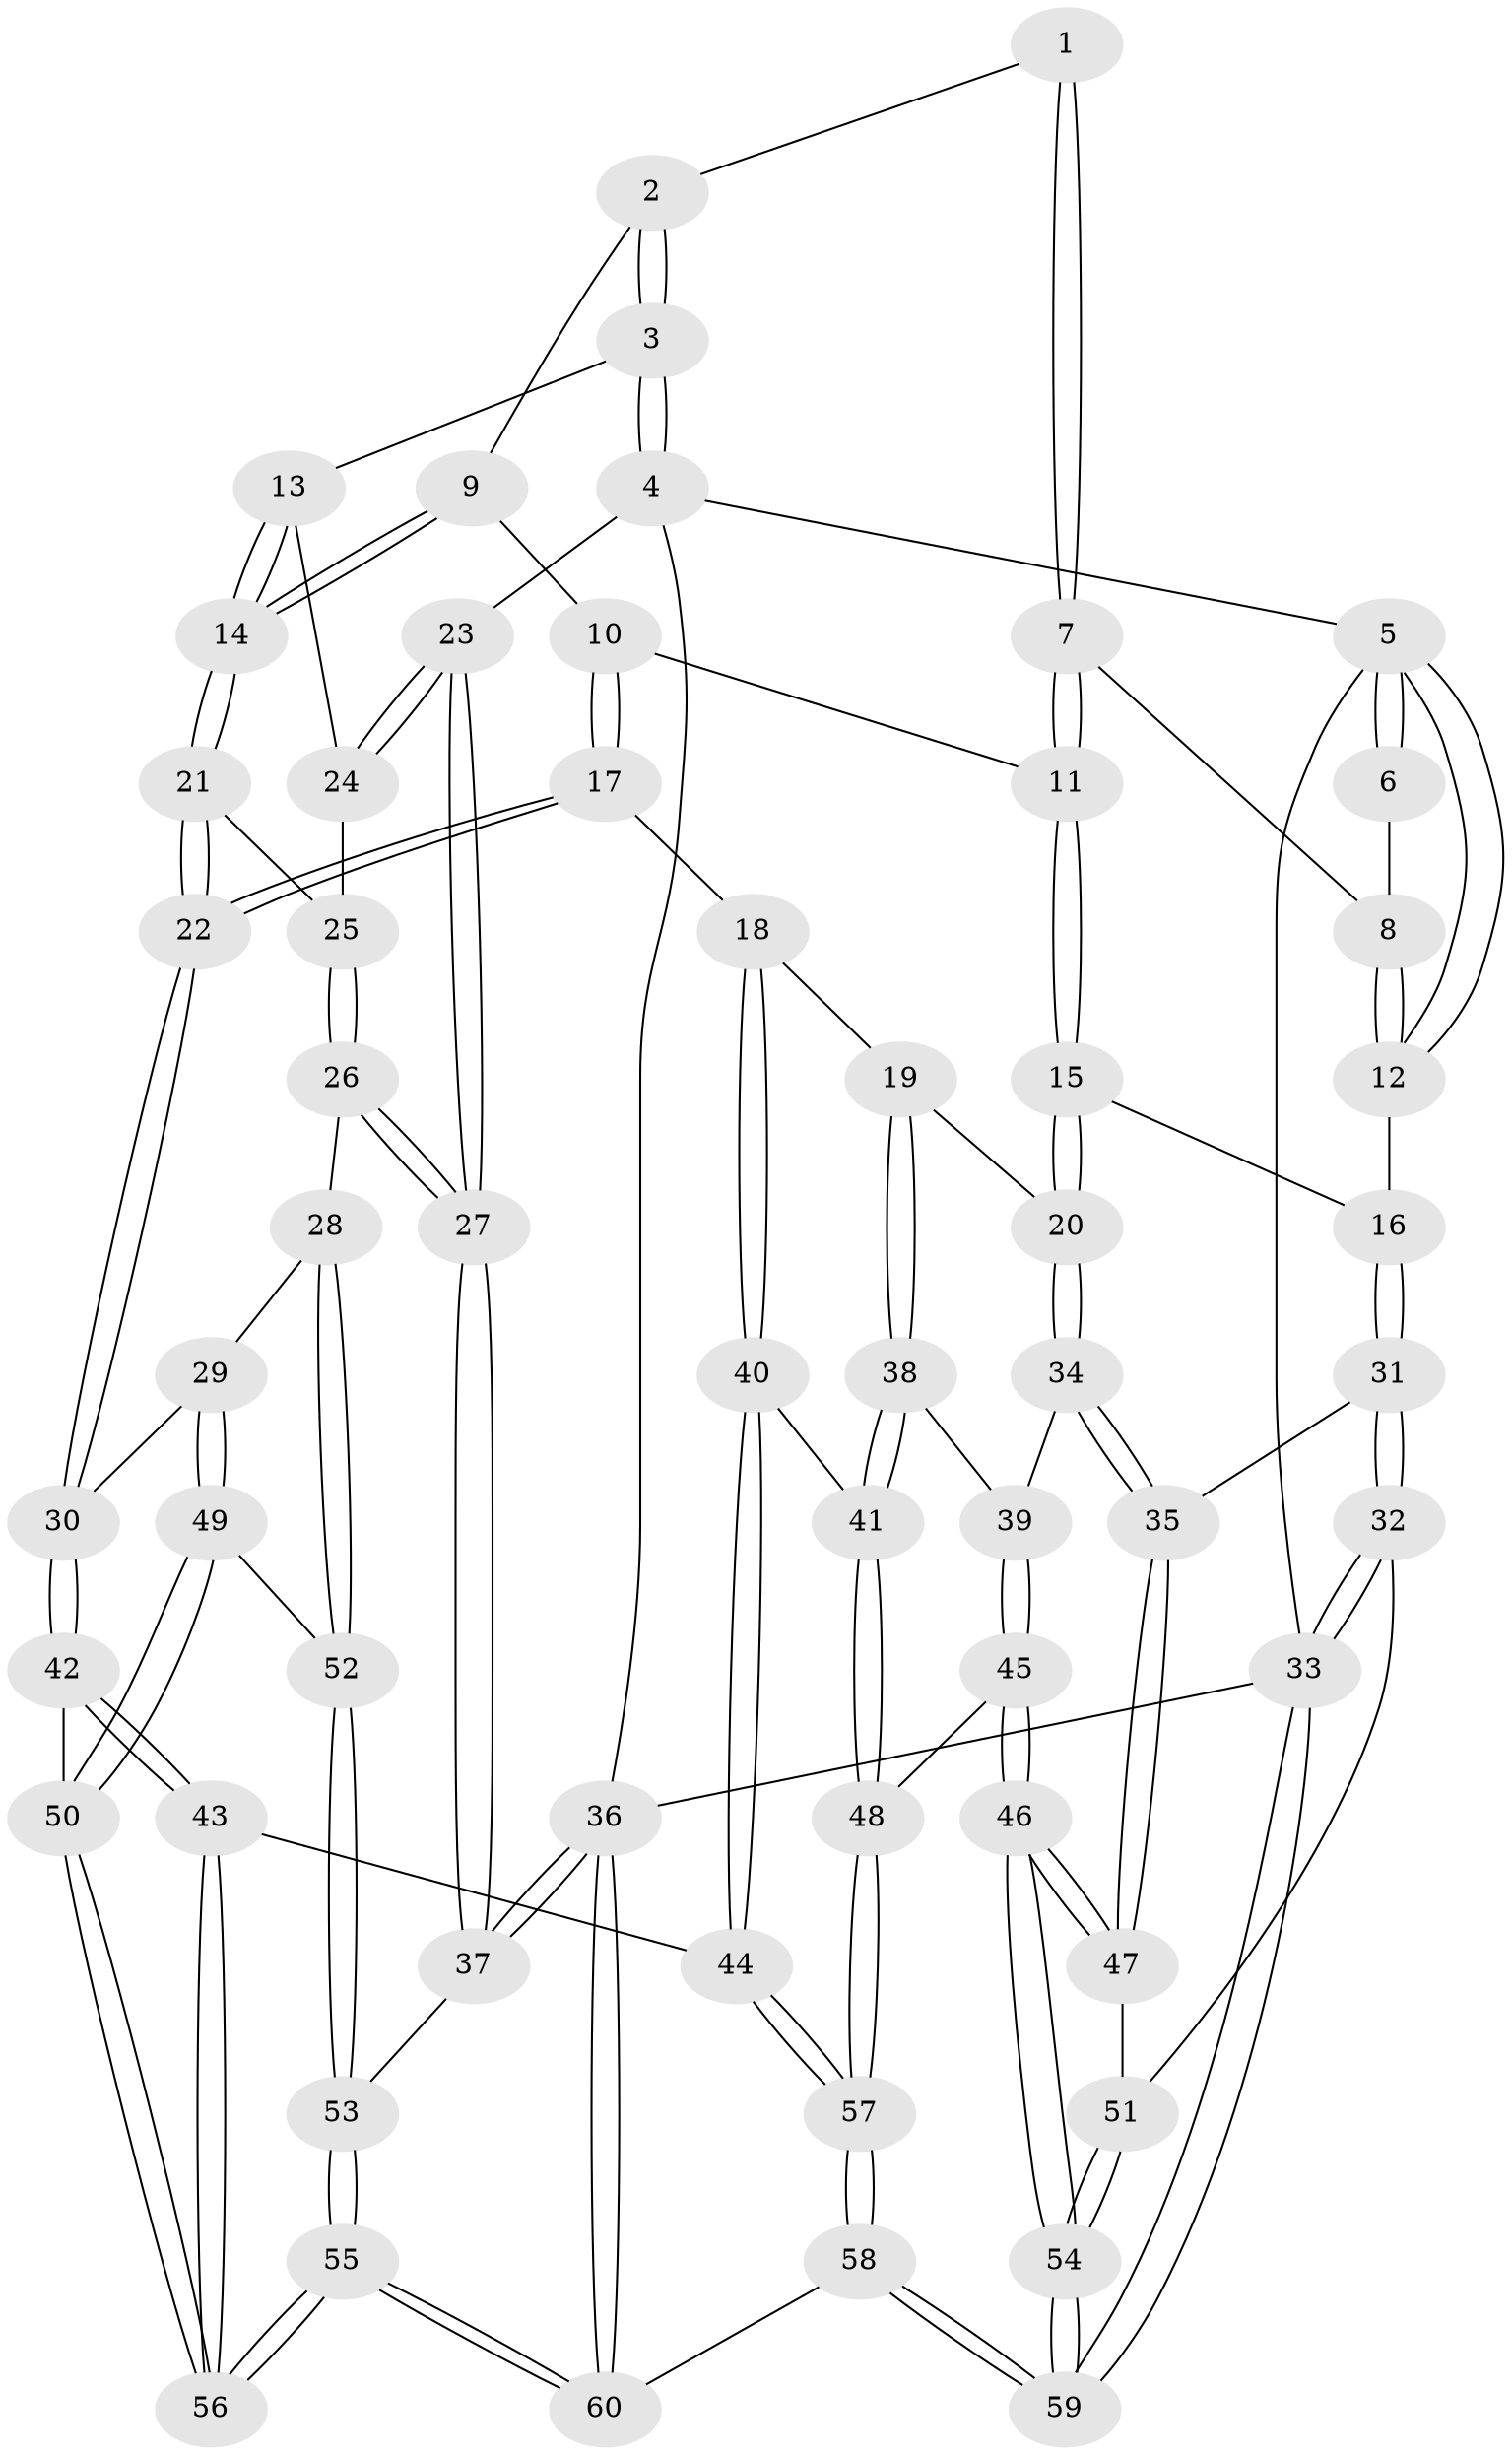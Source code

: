 // Generated by graph-tools (version 1.1) at 2025/27/03/15/25 16:27:57]
// undirected, 60 vertices, 147 edges
graph export_dot {
graph [start="1"]
  node [color=gray90,style=filled];
  1 [pos="+0.5013220105364533+0"];
  2 [pos="+0.5575335061801846+0"];
  3 [pos="+0.8456296025454064+0"];
  4 [pos="+1+0"];
  5 [pos="+0+0"];
  6 [pos="+0.4576313622272858+0"];
  7 [pos="+0.3567288371711396+0.22700816306421834"];
  8 [pos="+0.2876552381154607+0.13799906183707622"];
  9 [pos="+0.5130848103064404+0.14830636532334776"];
  10 [pos="+0.4372248218541912+0.259503813548069"];
  11 [pos="+0.3691769548342749+0.25153743026586123"];
  12 [pos="+0+0.05025108450212212"];
  13 [pos="+0.758040211210397+0.237110002186113"];
  14 [pos="+0.7085455727616574+0.2817718207448623"];
  15 [pos="+0.23288860298365036+0.3813481791941739"];
  16 [pos="+0+0.08748514694349147"];
  17 [pos="+0.5877029117111154+0.42834131471488257"];
  18 [pos="+0.4985317409147364+0.47469444948642814"];
  19 [pos="+0.49404609739845207+0.4757831608767752"];
  20 [pos="+0.252299723213872+0.4522483750979889"];
  21 [pos="+0.6270058964328019+0.40412174985000027"];
  22 [pos="+0.5995700114981917+0.4297792329996769"];
  23 [pos="+1+0.24475407593357817"];
  24 [pos="+0.8766723983087102+0.32086444401491887"];
  25 [pos="+0.8915165654924575+0.45504453371331915"];
  26 [pos="+0.965970759766011+0.5712898704782231"];
  27 [pos="+1+0.5483903056175707"];
  28 [pos="+0.9533191568598647+0.5800796355210346"];
  29 [pos="+0.7553174176345238+0.5741716033439858"];
  30 [pos="+0.6546334099314892+0.5447088081241545"];
  31 [pos="+0+0.4768259168413585"];
  32 [pos="+0+0.8001302722522052"];
  33 [pos="+0+1"];
  34 [pos="+0.24001744736355393+0.49077710700122434"];
  35 [pos="+0.021832444083140858+0.5540278164455067"];
  36 [pos="+1+1"];
  37 [pos="+1+0.8829855154121405"];
  38 [pos="+0.40709937738021446+0.584234941271373"];
  39 [pos="+0.24590478698349122+0.5237808669081355"];
  40 [pos="+0.4657845327665056+0.7323397250397132"];
  41 [pos="+0.37855259992924983+0.7140231775087652"];
  42 [pos="+0.6470005938826286+0.5737830319217934"];
  43 [pos="+0.5492070149619376+0.7502457867429606"];
  44 [pos="+0.5194203341098996+0.7603719800409161"];
  45 [pos="+0.2497780433509647+0.7226774116550506"];
  46 [pos="+0.22400011405324663+0.7446267539641352"];
  47 [pos="+0.1325249524737701+0.7163372729803243"];
  48 [pos="+0.31861751138913974+0.7231345141074201"];
  49 [pos="+0.7770175299634194+0.7607738770693698"];
  50 [pos="+0.7539400420378494+0.7718413401141992"];
  51 [pos="+0.02447195820719232+0.7507117313249301"];
  52 [pos="+0.8792710609586499+0.7440254866120594"];
  53 [pos="+0.9311329061464494+0.8527549145880453"];
  54 [pos="+0.1737319200865024+1"];
  55 [pos="+0.7520253865507823+1"];
  56 [pos="+0.7060189293476206+0.8220767441510661"];
  57 [pos="+0.4681264146286577+1"];
  58 [pos="+0.45911223288794895+1"];
  59 [pos="+0.16371485343424189+1"];
  60 [pos="+0.7342053471525395+1"];
  1 -- 2;
  1 -- 7;
  1 -- 7;
  2 -- 3;
  2 -- 3;
  2 -- 9;
  3 -- 4;
  3 -- 4;
  3 -- 13;
  4 -- 5;
  4 -- 23;
  4 -- 36;
  5 -- 6;
  5 -- 6;
  5 -- 12;
  5 -- 12;
  5 -- 33;
  6 -- 8;
  7 -- 8;
  7 -- 11;
  7 -- 11;
  8 -- 12;
  8 -- 12;
  9 -- 10;
  9 -- 14;
  9 -- 14;
  10 -- 11;
  10 -- 17;
  10 -- 17;
  11 -- 15;
  11 -- 15;
  12 -- 16;
  13 -- 14;
  13 -- 14;
  13 -- 24;
  14 -- 21;
  14 -- 21;
  15 -- 16;
  15 -- 20;
  15 -- 20;
  16 -- 31;
  16 -- 31;
  17 -- 18;
  17 -- 22;
  17 -- 22;
  18 -- 19;
  18 -- 40;
  18 -- 40;
  19 -- 20;
  19 -- 38;
  19 -- 38;
  20 -- 34;
  20 -- 34;
  21 -- 22;
  21 -- 22;
  21 -- 25;
  22 -- 30;
  22 -- 30;
  23 -- 24;
  23 -- 24;
  23 -- 27;
  23 -- 27;
  24 -- 25;
  25 -- 26;
  25 -- 26;
  26 -- 27;
  26 -- 27;
  26 -- 28;
  27 -- 37;
  27 -- 37;
  28 -- 29;
  28 -- 52;
  28 -- 52;
  29 -- 30;
  29 -- 49;
  29 -- 49;
  30 -- 42;
  30 -- 42;
  31 -- 32;
  31 -- 32;
  31 -- 35;
  32 -- 33;
  32 -- 33;
  32 -- 51;
  33 -- 59;
  33 -- 59;
  33 -- 36;
  34 -- 35;
  34 -- 35;
  34 -- 39;
  35 -- 47;
  35 -- 47;
  36 -- 37;
  36 -- 37;
  36 -- 60;
  36 -- 60;
  37 -- 53;
  38 -- 39;
  38 -- 41;
  38 -- 41;
  39 -- 45;
  39 -- 45;
  40 -- 41;
  40 -- 44;
  40 -- 44;
  41 -- 48;
  41 -- 48;
  42 -- 43;
  42 -- 43;
  42 -- 50;
  43 -- 44;
  43 -- 56;
  43 -- 56;
  44 -- 57;
  44 -- 57;
  45 -- 46;
  45 -- 46;
  45 -- 48;
  46 -- 47;
  46 -- 47;
  46 -- 54;
  46 -- 54;
  47 -- 51;
  48 -- 57;
  48 -- 57;
  49 -- 50;
  49 -- 50;
  49 -- 52;
  50 -- 56;
  50 -- 56;
  51 -- 54;
  51 -- 54;
  52 -- 53;
  52 -- 53;
  53 -- 55;
  53 -- 55;
  54 -- 59;
  54 -- 59;
  55 -- 56;
  55 -- 56;
  55 -- 60;
  55 -- 60;
  57 -- 58;
  57 -- 58;
  58 -- 59;
  58 -- 59;
  58 -- 60;
}
